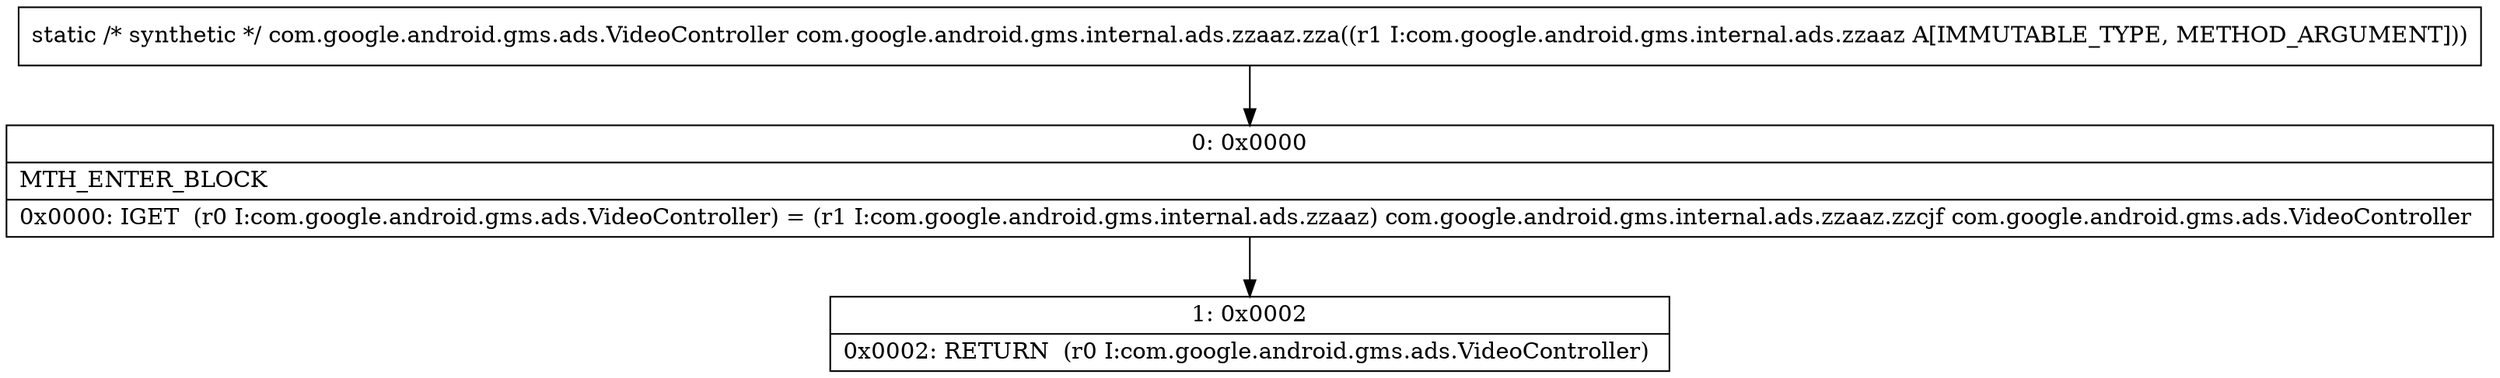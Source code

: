 digraph "CFG forcom.google.android.gms.internal.ads.zzaaz.zza(Lcom\/google\/android\/gms\/internal\/ads\/zzaaz;)Lcom\/google\/android\/gms\/ads\/VideoController;" {
Node_0 [shape=record,label="{0\:\ 0x0000|MTH_ENTER_BLOCK\l|0x0000: IGET  (r0 I:com.google.android.gms.ads.VideoController) = (r1 I:com.google.android.gms.internal.ads.zzaaz) com.google.android.gms.internal.ads.zzaaz.zzcjf com.google.android.gms.ads.VideoController \l}"];
Node_1 [shape=record,label="{1\:\ 0x0002|0x0002: RETURN  (r0 I:com.google.android.gms.ads.VideoController) \l}"];
MethodNode[shape=record,label="{static \/* synthetic *\/ com.google.android.gms.ads.VideoController com.google.android.gms.internal.ads.zzaaz.zza((r1 I:com.google.android.gms.internal.ads.zzaaz A[IMMUTABLE_TYPE, METHOD_ARGUMENT])) }"];
MethodNode -> Node_0;
Node_0 -> Node_1;
}

